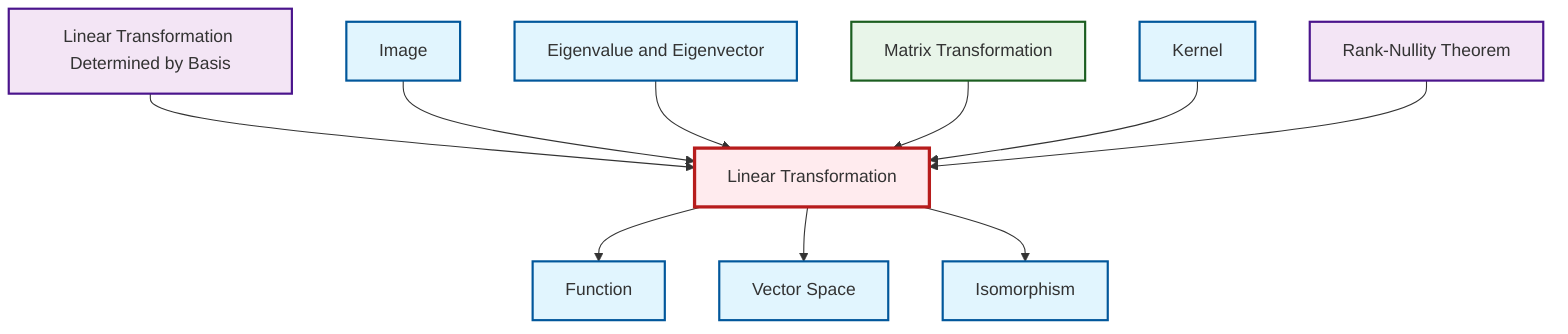 graph TD
    classDef definition fill:#e1f5fe,stroke:#01579b,stroke-width:2px
    classDef theorem fill:#f3e5f5,stroke:#4a148c,stroke-width:2px
    classDef axiom fill:#fff3e0,stroke:#e65100,stroke-width:2px
    classDef example fill:#e8f5e9,stroke:#1b5e20,stroke-width:2px
    classDef current fill:#ffebee,stroke:#b71c1c,stroke-width:3px
    def-function["Function"]:::definition
    def-vector-space["Vector Space"]:::definition
    def-kernel["Kernel"]:::definition
    thm-rank-nullity["Rank-Nullity Theorem"]:::theorem
    ex-matrix-transformation["Matrix Transformation"]:::example
    def-isomorphism["Isomorphism"]:::definition
    thm-linear-transformation-basis["Linear Transformation Determined by Basis"]:::theorem
    def-image["Image"]:::definition
    def-eigenvalue-eigenvector["Eigenvalue and Eigenvector"]:::definition
    def-linear-transformation["Linear Transformation"]:::definition
    def-linear-transformation --> def-function
    thm-linear-transformation-basis --> def-linear-transformation
    def-image --> def-linear-transformation
    def-eigenvalue-eigenvector --> def-linear-transformation
    def-linear-transformation --> def-vector-space
    def-linear-transformation --> def-isomorphism
    ex-matrix-transformation --> def-linear-transformation
    def-kernel --> def-linear-transformation
    thm-rank-nullity --> def-linear-transformation
    class def-linear-transformation current